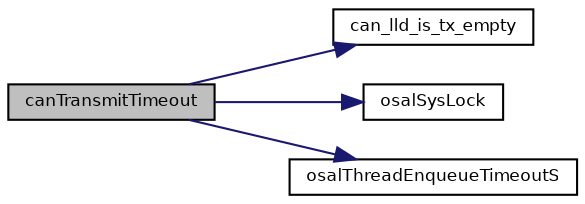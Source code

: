 digraph "canTransmitTimeout"
{
  bgcolor="transparent";
  edge [fontname="Helvetica",fontsize="8",labelfontname="Helvetica",labelfontsize="8"];
  node [fontname="Helvetica",fontsize="8",shape=record];
  rankdir="LR";
  Node23 [label="canTransmitTimeout",height=0.2,width=0.4,color="black", fillcolor="grey75", style="filled", fontcolor="black"];
  Node23 -> Node24 [color="midnightblue",fontsize="8",style="solid",fontname="Helvetica"];
  Node24 [label="can_lld_is_tx_empty",height=0.2,width=0.4,color="black",URL="$group___c_a_n.html#gae128d76f1601498a747c584cc49a5464",tooltip="Determines whether a frame can be transmitted. "];
  Node23 -> Node25 [color="midnightblue",fontsize="8",style="solid",fontname="Helvetica"];
  Node25 [label="osalSysLock",height=0.2,width=0.4,color="black",URL="$group___o_s_a_l.html#ga0cb5e528b0114b4ca61c2eb65a0515fa",tooltip="Enters a critical zone from thread context. "];
  Node23 -> Node26 [color="midnightblue",fontsize="8",style="solid",fontname="Helvetica"];
  Node26 [label="osalThreadEnqueueTimeoutS",height=0.2,width=0.4,color="black",URL="$group___o_s_a_l.html#ga04971ea0e1c6201d0ea73920520d9f2b",tooltip="Enqueues the caller thread. "];
}
